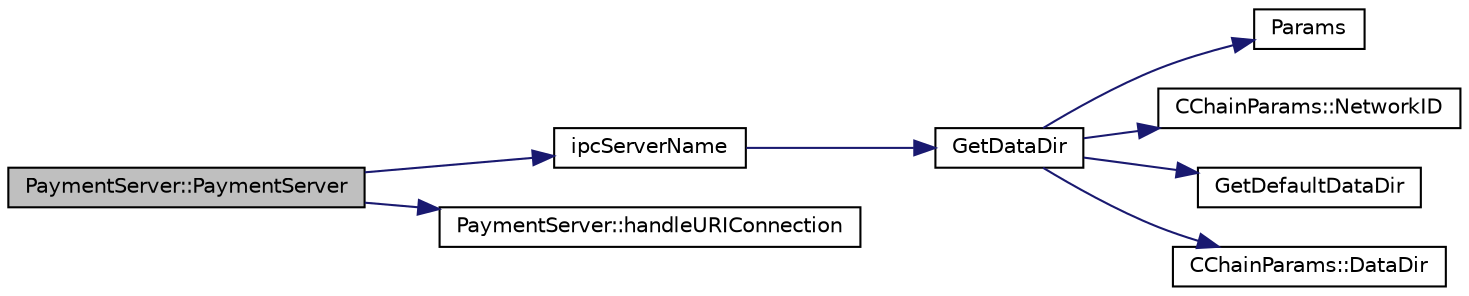 digraph "PaymentServer::PaymentServer"
{
  edge [fontname="Helvetica",fontsize="10",labelfontname="Helvetica",labelfontsize="10"];
  node [fontname="Helvetica",fontsize="10",shape=record];
  rankdir="LR";
  Node0 [label="PaymentServer::PaymentServer",height=0.2,width=0.4,color="black", fillcolor="grey75", style="filled", fontcolor="black"];
  Node0 -> Node1 [color="midnightblue",fontsize="10",style="solid",fontname="Helvetica"];
  Node1 [label="ipcServerName",height=0.2,width=0.4,color="black", fillcolor="white", style="filled",URL="$d5/dec/paymentserver_8cpp.html#a06f7a2d83ad9e570cb6035e69bd89f4b"];
  Node1 -> Node2 [color="midnightblue",fontsize="10",style="solid",fontname="Helvetica"];
  Node2 [label="GetDataDir",height=0.2,width=0.4,color="black", fillcolor="white", style="filled",URL="$df/d2d/util_8cpp.html#ab83866a054745d4b30a3948a1b44beba"];
  Node2 -> Node3 [color="midnightblue",fontsize="10",style="solid",fontname="Helvetica"];
  Node3 [label="Params",height=0.2,width=0.4,color="black", fillcolor="white", style="filled",URL="$df/dbf/chainparams_8cpp.html#ace5c5b706d71a324a417dd2db394fd4a",tooltip="Return the currently selected parameters. "];
  Node2 -> Node4 [color="midnightblue",fontsize="10",style="solid",fontname="Helvetica"];
  Node4 [label="CChainParams::NetworkID",height=0.2,width=0.4,color="black", fillcolor="white", style="filled",URL="$d1/d4f/class_c_chain_params.html#a90dc493ec0c0325c98c3ac06eb99862b"];
  Node2 -> Node5 [color="midnightblue",fontsize="10",style="solid",fontname="Helvetica"];
  Node5 [label="GetDefaultDataDir",height=0.2,width=0.4,color="black", fillcolor="white", style="filled",URL="$df/d2d/util_8cpp.html#ab272995de020a3bcbf743be630e485c6"];
  Node2 -> Node6 [color="midnightblue",fontsize="10",style="solid",fontname="Helvetica"];
  Node6 [label="CChainParams::DataDir",height=0.2,width=0.4,color="black", fillcolor="white", style="filled",URL="$d1/d4f/class_c_chain_params.html#a959488b5d8e6fe62857940b831d73a78"];
  Node0 -> Node7 [color="midnightblue",fontsize="10",style="solid",fontname="Helvetica"];
  Node7 [label="PaymentServer::handleURIConnection",height=0.2,width=0.4,color="black", fillcolor="white", style="filled",URL="$de/dd5/class_payment_server.html#a6ee6e29e1255605582459463d195a651"];
}
